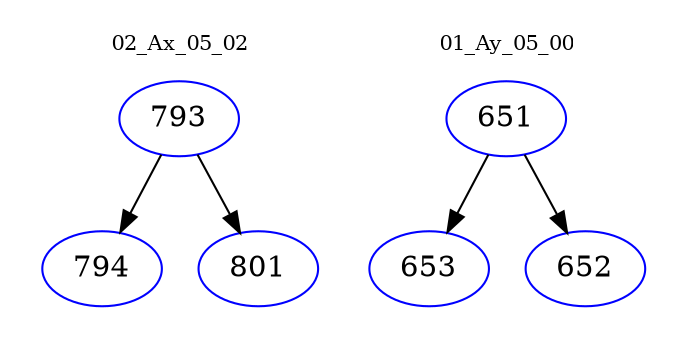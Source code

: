 digraph{
subgraph cluster_0 {
color = white
label = "02_Ax_05_02";
fontsize=10;
T0_793 [label="793", color="blue"]
T0_793 -> T0_794 [color="black"]
T0_794 [label="794", color="blue"]
T0_793 -> T0_801 [color="black"]
T0_801 [label="801", color="blue"]
}
subgraph cluster_1 {
color = white
label = "01_Ay_05_00";
fontsize=10;
T1_651 [label="651", color="blue"]
T1_651 -> T1_653 [color="black"]
T1_653 [label="653", color="blue"]
T1_651 -> T1_652 [color="black"]
T1_652 [label="652", color="blue"]
}
}
